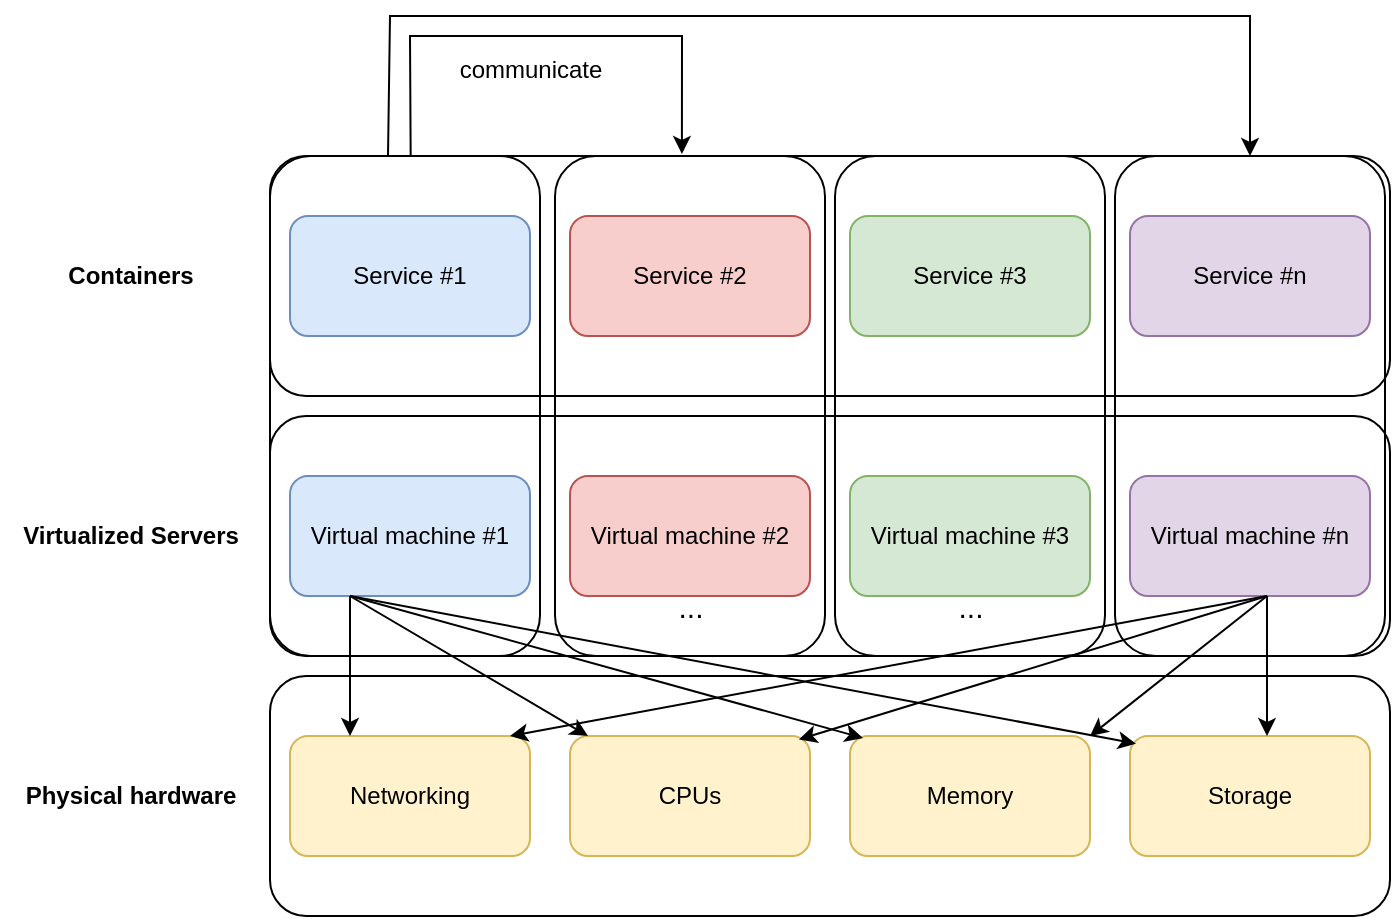 <mxfile version="20.7.4" type="device"><diagram id="BA4aIhYAsVJW__CPp2bY" name="Page-1"><mxGraphModel dx="1103" dy="675" grid="1" gridSize="10" guides="1" tooltips="1" connect="1" arrows="1" fold="1" page="1" pageScale="1" pageWidth="850" pageHeight="1100" math="0" shadow="0"><root><mxCell id="0"/><mxCell id="1" parent="0"/><mxCell id="hxpMxir3s5MeO-F-Zyc7-32" value="" style="rounded=1;whiteSpace=wrap;html=1;fillColor=none;" vertex="1" parent="1"><mxGeometry x="642.5" y="80" width="135" height="250" as="geometry"/></mxCell><mxCell id="hxpMxir3s5MeO-F-Zyc7-31" value="" style="rounded=1;whiteSpace=wrap;html=1;fillColor=none;" vertex="1" parent="1"><mxGeometry x="502.5" y="80" width="135" height="250" as="geometry"/></mxCell><mxCell id="hxpMxir3s5MeO-F-Zyc7-30" value="" style="rounded=1;whiteSpace=wrap;html=1;fillColor=none;" vertex="1" parent="1"><mxGeometry x="362.5" y="80" width="135" height="250" as="geometry"/></mxCell><mxCell id="hxpMxir3s5MeO-F-Zyc7-29" value="" style="rounded=1;whiteSpace=wrap;html=1;fillColor=none;" vertex="1" parent="1"><mxGeometry x="220" y="80" width="135" height="250" as="geometry"/></mxCell><mxCell id="hxpMxir3s5MeO-F-Zyc7-12" value="" style="rounded=1;whiteSpace=wrap;html=1;fillColor=none;" vertex="1" parent="1"><mxGeometry x="220" y="210" width="560" height="120" as="geometry"/></mxCell><mxCell id="hxpMxir3s5MeO-F-Zyc7-6" value="" style="rounded=1;whiteSpace=wrap;html=1;fillColor=none;" vertex="1" parent="1"><mxGeometry x="220" y="340" width="560" height="120" as="geometry"/></mxCell><mxCell id="hxpMxir3s5MeO-F-Zyc7-1" value="Networking" style="rounded=1;whiteSpace=wrap;html=1;fillColor=#fff2cc;strokeColor=#d6b656;" vertex="1" parent="1"><mxGeometry x="230" y="370" width="120" height="60" as="geometry"/></mxCell><mxCell id="hxpMxir3s5MeO-F-Zyc7-2" value="CPUs" style="rounded=1;whiteSpace=wrap;html=1;fillColor=#fff2cc;strokeColor=#d6b656;" vertex="1" parent="1"><mxGeometry x="370" y="370" width="120" height="60" as="geometry"/></mxCell><mxCell id="hxpMxir3s5MeO-F-Zyc7-3" value="Memory" style="rounded=1;whiteSpace=wrap;html=1;fillColor=#fff2cc;strokeColor=#d6b656;" vertex="1" parent="1"><mxGeometry x="510" y="370" width="120" height="60" as="geometry"/></mxCell><mxCell id="hxpMxir3s5MeO-F-Zyc7-4" value="Storage" style="rounded=1;whiteSpace=wrap;html=1;fillColor=#fff2cc;strokeColor=#d6b656;" vertex="1" parent="1"><mxGeometry x="650" y="370" width="120" height="60" as="geometry"/></mxCell><mxCell id="hxpMxir3s5MeO-F-Zyc7-7" value="Virtual machine #1" style="rounded=1;whiteSpace=wrap;html=1;fillColor=#dae8fc;strokeColor=#6c8ebf;" vertex="1" parent="1"><mxGeometry x="230" y="240" width="120" height="60" as="geometry"/></mxCell><mxCell id="hxpMxir3s5MeO-F-Zyc7-8" value="Virtual machine #2" style="rounded=1;whiteSpace=wrap;html=1;fillColor=#f8cecc;strokeColor=#b85450;" vertex="1" parent="1"><mxGeometry x="370" y="240" width="120" height="60" as="geometry"/></mxCell><mxCell id="hxpMxir3s5MeO-F-Zyc7-9" value="Virtual machine #3" style="rounded=1;whiteSpace=wrap;html=1;fillColor=#d5e8d4;strokeColor=#82b366;" vertex="1" parent="1"><mxGeometry x="510" y="240" width="120" height="60" as="geometry"/></mxCell><mxCell id="hxpMxir3s5MeO-F-Zyc7-10" value="Virtual machine #n" style="rounded=1;whiteSpace=wrap;html=1;fillColor=#e1d5e7;strokeColor=#9673a6;" vertex="1" parent="1"><mxGeometry x="650" y="240" width="120" height="60" as="geometry"/></mxCell><mxCell id="hxpMxir3s5MeO-F-Zyc7-11" value="Physical hardware" style="text;html=1;align=center;verticalAlign=middle;resizable=0;points=[];autosize=1;strokeColor=none;fillColor=none;fontStyle=1" vertex="1" parent="1"><mxGeometry x="85" y="385" width="130" height="30" as="geometry"/></mxCell><mxCell id="hxpMxir3s5MeO-F-Zyc7-13" value="Virtualized Servers" style="text;html=1;align=center;verticalAlign=middle;resizable=0;points=[];autosize=1;strokeColor=none;fillColor=none;fontStyle=1" vertex="1" parent="1"><mxGeometry x="85" y="255" width="130" height="30" as="geometry"/></mxCell><mxCell id="hxpMxir3s5MeO-F-Zyc7-14" value="" style="endArrow=classic;html=1;rounded=0;entryX=0.25;entryY=0;entryDx=0;entryDy=0;exitX=0.25;exitY=1;exitDx=0;exitDy=0;" edge="1" parent="1" source="hxpMxir3s5MeO-F-Zyc7-7" target="hxpMxir3s5MeO-F-Zyc7-1"><mxGeometry width="50" height="50" relative="1" as="geometry"><mxPoint x="440" y="290" as="sourcePoint"/><mxPoint x="490" y="240" as="targetPoint"/></mxGeometry></mxCell><mxCell id="hxpMxir3s5MeO-F-Zyc7-15" value="" style="endArrow=classic;html=1;rounded=0;exitX=0.25;exitY=1;exitDx=0;exitDy=0;" edge="1" parent="1" source="hxpMxir3s5MeO-F-Zyc7-7" target="hxpMxir3s5MeO-F-Zyc7-2"><mxGeometry width="50" height="50" relative="1" as="geometry"><mxPoint x="270" y="310" as="sourcePoint"/><mxPoint x="270" y="380" as="targetPoint"/></mxGeometry></mxCell><mxCell id="hxpMxir3s5MeO-F-Zyc7-16" value="" style="endArrow=classic;html=1;rounded=0;exitX=0.25;exitY=1;exitDx=0;exitDy=0;entryX=0.054;entryY=0.017;entryDx=0;entryDy=0;entryPerimeter=0;" edge="1" parent="1" source="hxpMxir3s5MeO-F-Zyc7-7" target="hxpMxir3s5MeO-F-Zyc7-3"><mxGeometry width="50" height="50" relative="1" as="geometry"><mxPoint x="300" y="298.98" as="sourcePoint"/><mxPoint x="415.634" y="370" as="targetPoint"/></mxGeometry></mxCell><mxCell id="hxpMxir3s5MeO-F-Zyc7-17" value="" style="endArrow=classic;html=1;rounded=0;entryX=0.025;entryY=0.064;entryDx=0;entryDy=0;entryPerimeter=0;exitX=0.25;exitY=1;exitDx=0;exitDy=0;" edge="1" parent="1" source="hxpMxir3s5MeO-F-Zyc7-7" target="hxpMxir3s5MeO-F-Zyc7-4"><mxGeometry width="50" height="50" relative="1" as="geometry"><mxPoint x="270" y="300" as="sourcePoint"/><mxPoint x="650" y="370.3" as="targetPoint"/></mxGeometry></mxCell><mxCell id="hxpMxir3s5MeO-F-Zyc7-18" value="" style="endArrow=classic;html=1;rounded=0;entryX=0.25;entryY=0;entryDx=0;entryDy=0;exitX=0.25;exitY=1;exitDx=0;exitDy=0;" edge="1" parent="1"><mxGeometry width="50" height="50" relative="1" as="geometry"><mxPoint x="718.5" y="300" as="sourcePoint"/><mxPoint x="718.5" y="370" as="targetPoint"/></mxGeometry></mxCell><mxCell id="hxpMxir3s5MeO-F-Zyc7-19" value="" style="endArrow=classic;html=1;rounded=0;exitX=0.25;exitY=1;exitDx=0;exitDy=0;entryX=1;entryY=0;entryDx=0;entryDy=0;" edge="1" parent="1" target="hxpMxir3s5MeO-F-Zyc7-3"><mxGeometry width="50" height="50" relative="1" as="geometry"><mxPoint x="718.5" y="300" as="sourcePoint"/><mxPoint x="620" y="360" as="targetPoint"/></mxGeometry></mxCell><mxCell id="hxpMxir3s5MeO-F-Zyc7-20" value="" style="endArrow=classic;html=1;rounded=0;exitX=0.25;exitY=1;exitDx=0;exitDy=0;entryX=0.954;entryY=0.029;entryDx=0;entryDy=0;entryPerimeter=0;" edge="1" parent="1" target="hxpMxir3s5MeO-F-Zyc7-2"><mxGeometry width="50" height="50" relative="1" as="geometry"><mxPoint x="718.5" y="300" as="sourcePoint"/><mxPoint x="520" y="360" as="targetPoint"/></mxGeometry></mxCell><mxCell id="hxpMxir3s5MeO-F-Zyc7-21" value="" style="endArrow=classic;html=1;rounded=0;exitX=0.25;exitY=1;exitDx=0;exitDy=0;entryX=0.917;entryY=0;entryDx=0;entryDy=0;entryPerimeter=0;" edge="1" parent="1" target="hxpMxir3s5MeO-F-Zyc7-1"><mxGeometry width="50" height="50" relative="1" as="geometry"><mxPoint x="718.5" y="300" as="sourcePoint"/><mxPoint x="370" y="370" as="targetPoint"/></mxGeometry></mxCell><mxCell id="hxpMxir3s5MeO-F-Zyc7-22" value="&lt;font style=&quot;font-size: 15px;&quot;&gt;...&lt;/font&gt;" style="text;html=1;align=center;verticalAlign=middle;resizable=0;points=[];autosize=1;strokeColor=none;fillColor=none;" vertex="1" parent="1"><mxGeometry x="410" y="290" width="40" height="30" as="geometry"/></mxCell><mxCell id="hxpMxir3s5MeO-F-Zyc7-23" value="" style="rounded=1;whiteSpace=wrap;html=1;fillColor=none;" vertex="1" parent="1"><mxGeometry x="220" y="80" width="560" height="120" as="geometry"/></mxCell><mxCell id="hxpMxir3s5MeO-F-Zyc7-24" value="Containers" style="text;html=1;align=center;verticalAlign=middle;resizable=0;points=[];autosize=1;strokeColor=none;fillColor=none;fontStyle=1" vertex="1" parent="1"><mxGeometry x="105" y="125" width="90" height="30" as="geometry"/></mxCell><mxCell id="hxpMxir3s5MeO-F-Zyc7-25" value="Service #1" style="rounded=1;whiteSpace=wrap;html=1;fillColor=#dae8fc;strokeColor=#6c8ebf;" vertex="1" parent="1"><mxGeometry x="230" y="110" width="120" height="60" as="geometry"/></mxCell><mxCell id="hxpMxir3s5MeO-F-Zyc7-26" value="Service #2" style="rounded=1;whiteSpace=wrap;html=1;fillColor=#f8cecc;strokeColor=#b85450;" vertex="1" parent="1"><mxGeometry x="370" y="110" width="120" height="60" as="geometry"/></mxCell><mxCell id="hxpMxir3s5MeO-F-Zyc7-27" value="Service #3" style="rounded=1;whiteSpace=wrap;html=1;fillColor=#d5e8d4;strokeColor=#82b366;" vertex="1" parent="1"><mxGeometry x="510" y="110" width="120" height="60" as="geometry"/></mxCell><mxCell id="hxpMxir3s5MeO-F-Zyc7-28" value="Service #n" style="rounded=1;whiteSpace=wrap;html=1;fillColor=#e1d5e7;strokeColor=#9673a6;" vertex="1" parent="1"><mxGeometry x="650" y="110" width="120" height="60" as="geometry"/></mxCell><mxCell id="hxpMxir3s5MeO-F-Zyc7-33" value="" style="endArrow=classic;html=1;rounded=0;fontSize=15;entryX=0.47;entryY=-0.004;entryDx=0;entryDy=0;entryPerimeter=0;exitX=0.521;exitY=0.002;exitDx=0;exitDy=0;exitPerimeter=0;" edge="1" parent="1" source="hxpMxir3s5MeO-F-Zyc7-29" target="hxpMxir3s5MeO-F-Zyc7-30"><mxGeometry width="50" height="50" relative="1" as="geometry"><mxPoint x="280" y="80" as="sourcePoint"/><mxPoint x="330" y="30" as="targetPoint"/><Array as="points"><mxPoint x="290" y="20"/><mxPoint x="426" y="20"/></Array></mxGeometry></mxCell><mxCell id="hxpMxir3s5MeO-F-Zyc7-34" value="" style="endArrow=classic;html=1;rounded=0;fontSize=15;" edge="1" parent="1" target="hxpMxir3s5MeO-F-Zyc7-32"><mxGeometry width="50" height="50" relative="1" as="geometry"><mxPoint x="279" y="80" as="sourcePoint"/><mxPoint x="424.95" y="79" as="targetPoint"/><Array as="points"><mxPoint x="280" y="10"/><mxPoint x="350" y="10"/><mxPoint x="710" y="10"/></Array></mxGeometry></mxCell><mxCell id="hxpMxir3s5MeO-F-Zyc7-35" value="&lt;font style=&quot;font-size: 12px;&quot;&gt;communicate&lt;/font&gt;" style="text;html=1;align=center;verticalAlign=middle;resizable=0;points=[];autosize=1;strokeColor=none;fillColor=none;fontSize=15;" vertex="1" parent="1"><mxGeometry x="305" y="20" width="90" height="30" as="geometry"/></mxCell><mxCell id="hxpMxir3s5MeO-F-Zyc7-36" value="..." style="text;html=1;align=center;verticalAlign=middle;resizable=0;points=[];autosize=1;strokeColor=none;fillColor=none;fontSize=15;" vertex="1" parent="1"><mxGeometry x="550" y="290" width="40" height="30" as="geometry"/></mxCell></root></mxGraphModel></diagram></mxfile>